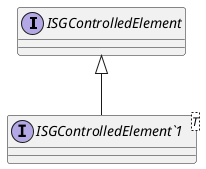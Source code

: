 @startuml
interface ISGControlledElement {
}
interface "ISGControlledElement`1"<T> {
}
ISGControlledElement <|-- "ISGControlledElement`1"
@enduml
